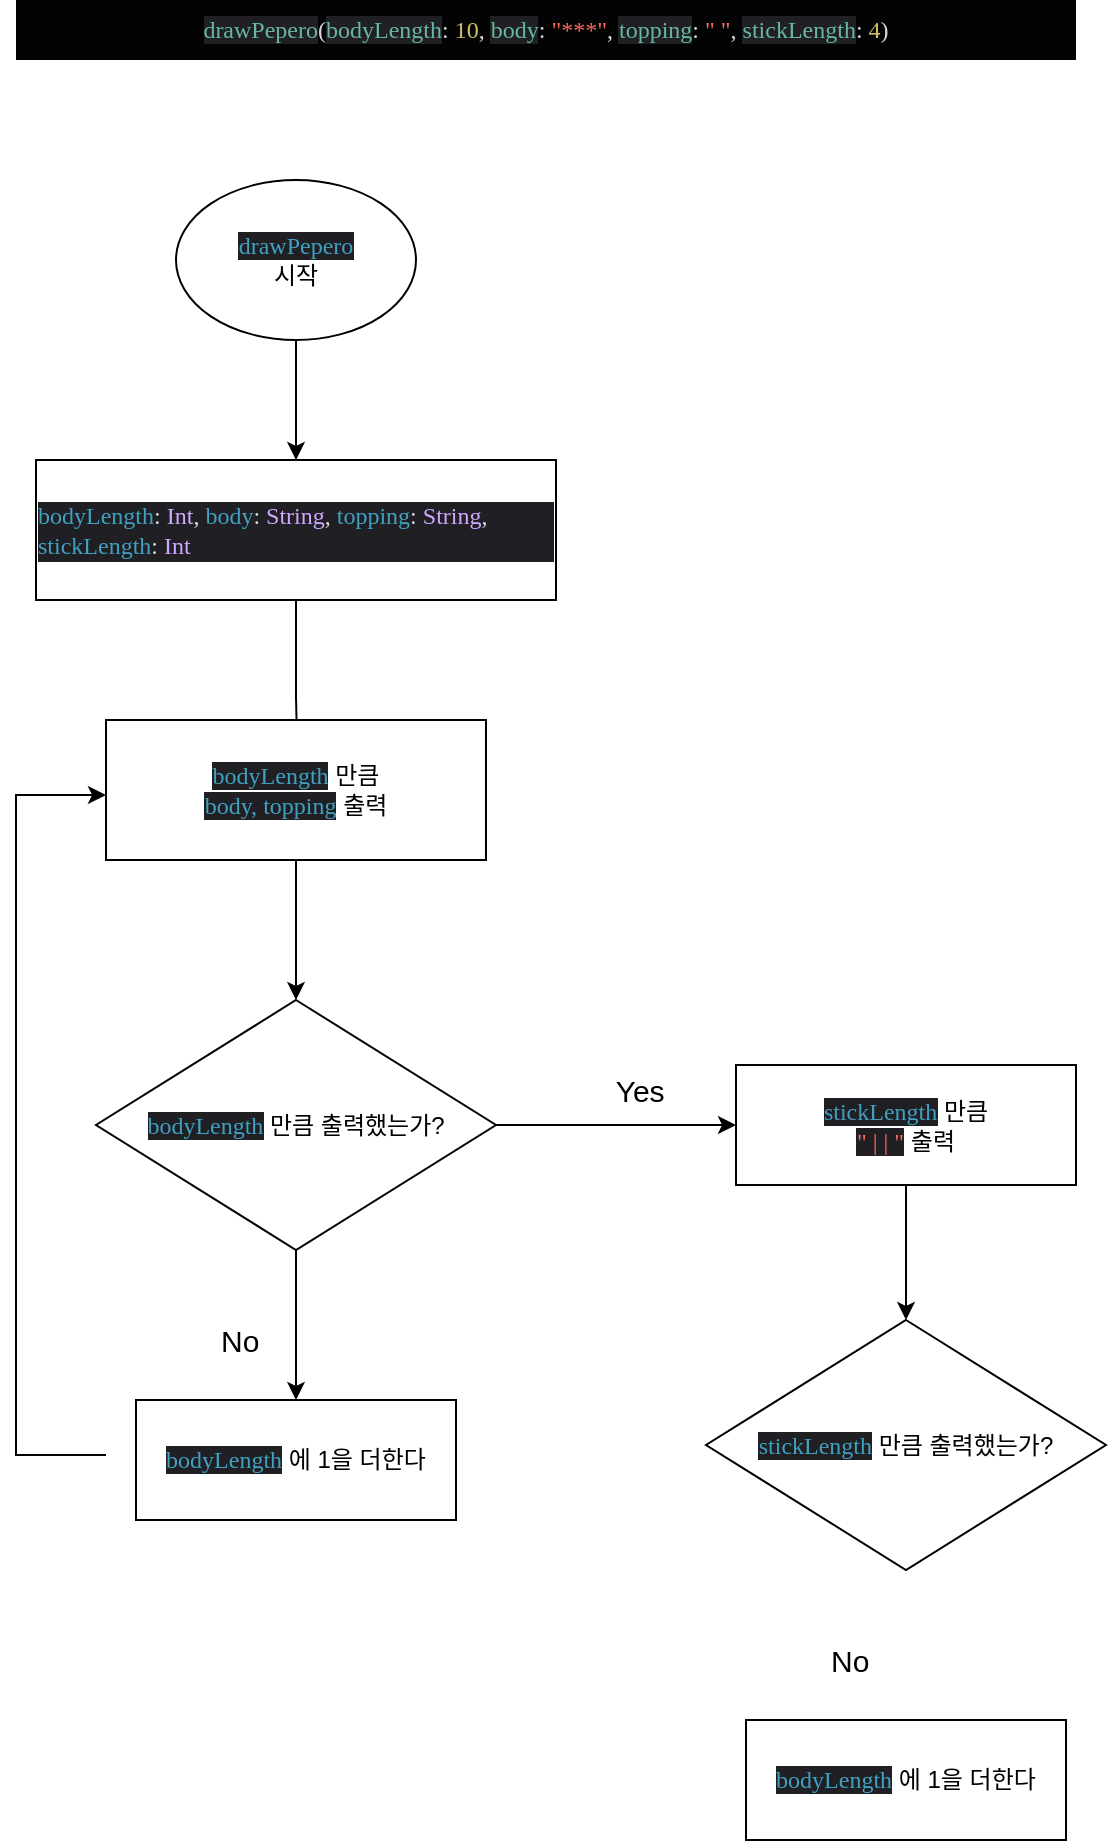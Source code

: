 <mxfile version="20.5.3" type="github"><diagram id="C5RBs43oDa-KdzZeNtuy" name="Page-1"><mxGraphModel dx="946" dy="519" grid="1" gridSize="10" guides="1" tooltips="1" connect="1" arrows="1" fold="1" page="1" pageScale="1" pageWidth="827" pageHeight="1169" math="0" shadow="0"><root><mxCell id="WIyWlLk6GJQsqaUBKTNV-0"/><mxCell id="WIyWlLk6GJQsqaUBKTNV-1" parent="WIyWlLk6GJQsqaUBKTNV-0"/><mxCell id="nQUfjWS5RG96CagxODJi-31" value="" style="edgeStyle=orthogonalEdgeStyle;rounded=0;orthogonalLoop=1;jettySize=auto;html=1;" edge="1" parent="WIyWlLk6GJQsqaUBKTNV-1" source="nQUfjWS5RG96CagxODJi-26" target="nQUfjWS5RG96CagxODJi-30"><mxGeometry relative="1" as="geometry"/></mxCell><mxCell id="nQUfjWS5RG96CagxODJi-26" value="&lt;span style=&quot;text-align: start;&quot;&gt;&lt;font face=&quot;Menlo&quot; color=&quot;#41a1c0&quot;&gt;&lt;span style=&quot;background-color: rgb(31, 31, 36);&quot;&gt;drawPepero&lt;br&gt;&lt;/span&gt;&lt;/font&gt;&lt;/span&gt;&lt;span style=&quot;background-color: initial;&quot;&gt;시작&lt;/span&gt;&lt;span style=&quot;text-align: start;&quot;&gt;&lt;font face=&quot;Menlo&quot; color=&quot;#41a1c0&quot;&gt;&lt;span style=&quot;background-color: rgb(31, 31, 36);&quot;&gt;&lt;br&gt;&lt;/span&gt;&lt;/font&gt;&lt;/span&gt;" style="ellipse;whiteSpace=wrap;html=1;" vertex="1" parent="WIyWlLk6GJQsqaUBKTNV-1"><mxGeometry x="120" y="130" width="120" height="80" as="geometry"/></mxCell><mxCell id="nQUfjWS5RG96CagxODJi-45" value="" style="edgeStyle=orthogonalEdgeStyle;rounded=0;orthogonalLoop=1;jettySize=auto;html=1;startArrow=none;" edge="1" parent="WIyWlLk6GJQsqaUBKTNV-1" target="nQUfjWS5RG96CagxODJi-44"><mxGeometry relative="1" as="geometry"><mxPoint x="180.04" y="390" as="sourcePoint"/></mxGeometry></mxCell><mxCell id="nQUfjWS5RG96CagxODJi-30" value="&lt;p style=&quot;margin: 0px; font-variant-numeric: normal; font-variant-east-asian: normal; font-stretch: normal; line-height: normal; font-family: Menlo; color: rgb(65, 161, 192); background-color: rgb(31, 31, 36); text-align: start;&quot; class=&quot;p1&quot;&gt;bodyLength&lt;span style=&quot;color: rgba(255, 255, 255, 0.85);&quot; class=&quot;s1&quot;&gt;: &lt;/span&gt;&lt;span style=&quot;color: rgb(208, 168, 255);&quot; class=&quot;s2&quot;&gt;Int&lt;/span&gt;&lt;span style=&quot;color: rgba(255, 255, 255, 0.85);&quot; class=&quot;s1&quot;&gt;, &lt;/span&gt;body&lt;span style=&quot;color: rgba(255, 255, 255, 0.85);&quot; class=&quot;s1&quot;&gt;: &lt;/span&gt;&lt;span style=&quot;color: rgb(208, 168, 255);&quot; class=&quot;s2&quot;&gt;String&lt;/span&gt;&lt;span style=&quot;color: rgba(255, 255, 255, 0.85);&quot; class=&quot;s1&quot;&gt;, &lt;/span&gt;topping&lt;span style=&quot;color: rgba(255, 255, 255, 0.85);&quot; class=&quot;s1&quot;&gt;: &lt;/span&gt;&lt;span style=&quot;color: rgb(208, 168, 255);&quot; class=&quot;s2&quot;&gt;String&lt;/span&gt;&lt;span style=&quot;color: rgba(255, 255, 255, 0.85);&quot; class=&quot;s1&quot;&gt;, &lt;/span&gt;stickLength&lt;span style=&quot;color: rgba(255, 255, 255, 0.85);&quot; class=&quot;s1&quot;&gt;: &lt;/span&gt;&lt;span style=&quot;color: rgb(208, 168, 255);&quot; class=&quot;s2&quot;&gt;Int&lt;/span&gt;&lt;/p&gt;" style="whiteSpace=wrap;html=1;" vertex="1" parent="WIyWlLk6GJQsqaUBKTNV-1"><mxGeometry x="50" y="270" width="260" height="70" as="geometry"/></mxCell><mxCell id="nQUfjWS5RG96CagxODJi-40" value="&lt;span style=&quot;color: rgb(103, 183, 164); font-family: Menlo; text-align: start; background-color: rgb(31, 31, 36);&quot;&gt;drawPepero&lt;/span&gt;&lt;span style=&quot;font-family: Menlo; text-align: start; color: rgba(255, 255, 255, 0.85);&quot; class=&quot;s1&quot;&gt;(&lt;/span&gt;&lt;span style=&quot;color: rgb(103, 183, 164); font-family: Menlo; text-align: start; background-color: rgb(31, 31, 36);&quot;&gt;bodyLength&lt;/span&gt;&lt;span style=&quot;font-family: Menlo; text-align: start; color: rgba(255, 255, 255, 0.85);&quot; class=&quot;s1&quot;&gt;:&amp;nbsp;&lt;/span&gt;&lt;span style=&quot;font-family: Menlo; text-align: start; color: rgb(208, 191, 105);&quot; class=&quot;s2&quot;&gt;10&lt;/span&gt;&lt;span style=&quot;font-family: Menlo; text-align: start; color: rgba(255, 255, 255, 0.85);&quot; class=&quot;s1&quot;&gt;,&amp;nbsp;&lt;/span&gt;&lt;span style=&quot;color: rgb(103, 183, 164); font-family: Menlo; text-align: start; background-color: rgb(31, 31, 36);&quot;&gt;body&lt;/span&gt;&lt;span style=&quot;font-family: Menlo; text-align: start; color: rgba(255, 255, 255, 0.85);&quot; class=&quot;s1&quot;&gt;:&amp;nbsp;&lt;/span&gt;&lt;span style=&quot;font-family: Menlo; text-align: start; color: rgb(252, 106, 93);&quot; class=&quot;s3&quot;&gt;&quot;***&quot;&lt;/span&gt;&lt;span style=&quot;font-family: Menlo; text-align: start; color: rgba(255, 255, 255, 0.85);&quot; class=&quot;s1&quot;&gt;,&amp;nbsp;&lt;/span&gt;&lt;span style=&quot;color: rgb(103, 183, 164); font-family: Menlo; text-align: start; background-color: rgb(31, 31, 36);&quot;&gt;topping&lt;/span&gt;&lt;span style=&quot;font-family: Menlo; text-align: start; color: rgba(255, 255, 255, 0.85);&quot; class=&quot;s1&quot;&gt;:&amp;nbsp;&lt;/span&gt;&lt;span style=&quot;font-family: Menlo; text-align: start; color: rgb(252, 106, 93);&quot; class=&quot;s3&quot;&gt;&quot; &quot;&lt;/span&gt;&lt;span style=&quot;font-family: Menlo; text-align: start; color: rgba(255, 255, 255, 0.85);&quot; class=&quot;s1&quot;&gt;,&amp;nbsp;&lt;/span&gt;&lt;span style=&quot;color: rgb(103, 183, 164); font-family: Menlo; text-align: start; background-color: rgb(31, 31, 36);&quot;&gt;stickLength&lt;/span&gt;&lt;span style=&quot;font-family: Menlo; text-align: start; color: rgba(255, 255, 255, 0.85);&quot; class=&quot;s1&quot;&gt;:&amp;nbsp;&lt;/span&gt;&lt;span style=&quot;font-family: Menlo; text-align: start; color: rgb(208, 191, 105);&quot; class=&quot;s2&quot;&gt;4&lt;/span&gt;&lt;span style=&quot;font-family: Menlo; text-align: start; color: rgba(255, 255, 255, 0.85);&quot; class=&quot;s1&quot;&gt;)&lt;/span&gt;" style="text;html=1;strokeColor=none;fillColor=#030303;align=center;verticalAlign=middle;whiteSpace=wrap;rounded=0;" vertex="1" parent="WIyWlLk6GJQsqaUBKTNV-1"><mxGeometry x="40" y="40" width="530" height="30" as="geometry"/></mxCell><mxCell id="nQUfjWS5RG96CagxODJi-49" value="" style="edgeStyle=orthogonalEdgeStyle;rounded=0;orthogonalLoop=1;jettySize=auto;html=1;" edge="1" parent="WIyWlLk6GJQsqaUBKTNV-1" source="nQUfjWS5RG96CagxODJi-44" target="nQUfjWS5RG96CagxODJi-48"><mxGeometry relative="1" as="geometry"/></mxCell><mxCell id="nQUfjWS5RG96CagxODJi-44" value="&lt;span style=&quot;color: rgb(65, 161, 192); font-family: Menlo; font-size: 12px; font-style: normal; font-variant-ligatures: normal; font-variant-caps: normal; font-weight: 400; letter-spacing: normal; orphans: 2; text-align: start; text-indent: 0px; text-transform: none; widows: 2; word-spacing: 0px; -webkit-text-stroke-width: 0px; background-color: rgb(31, 31, 36); text-decoration-thickness: initial; text-decoration-style: initial; text-decoration-color: initial; float: none; display: inline !important;&quot;&gt;bodyLength&lt;/span&gt;&lt;span style=&quot;font-size: 12px; font-style: normal; font-variant-ligatures: normal; font-variant-caps: normal; font-weight: 400; letter-spacing: normal; orphans: 2; text-align: start; text-indent: 0px; text-transform: none; widows: 2; word-spacing: 0px; -webkit-text-stroke-width: 0px; text-decoration-thickness: initial; text-decoration-style: initial; text-decoration-color: initial; float: none; display: inline !important;&quot;&gt;&lt;span style=&quot;text-align: center; background-color: initial;&quot;&gt;&amp;nbsp;만큼&lt;/span&gt;&lt;span style=&quot;background-color: rgb(31, 31, 36); font-family: Menlo; color: rgb(65, 161, 192);&quot;&gt;&lt;br&gt;body,&amp;nbsp;&lt;/span&gt;&lt;span style=&quot;color: rgb(65, 161, 192); font-family: Menlo; background-color: rgb(31, 31, 36);&quot;&gt;topping&lt;/span&gt;&lt;span style=&quot;text-align: center; background-color: initial;&quot;&gt;&amp;nbsp;출력&lt;/span&gt;&lt;br&gt;&lt;/span&gt;" style="whiteSpace=wrap;html=1;" vertex="1" parent="WIyWlLk6GJQsqaUBKTNV-1"><mxGeometry x="85" y="400" width="190" height="70" as="geometry"/></mxCell><mxCell id="nQUfjWS5RG96CagxODJi-53" value="" style="edgeStyle=orthogonalEdgeStyle;rounded=0;orthogonalLoop=1;jettySize=auto;html=1;" edge="1" parent="WIyWlLk6GJQsqaUBKTNV-1" source="nQUfjWS5RG96CagxODJi-48" target="nQUfjWS5RG96CagxODJi-52"><mxGeometry relative="1" as="geometry"/></mxCell><mxCell id="nQUfjWS5RG96CagxODJi-59" value="" style="edgeStyle=orthogonalEdgeStyle;rounded=0;orthogonalLoop=1;jettySize=auto;html=1;fontSize=15;" edge="1" parent="WIyWlLk6GJQsqaUBKTNV-1" source="nQUfjWS5RG96CagxODJi-48" target="nQUfjWS5RG96CagxODJi-58"><mxGeometry relative="1" as="geometry"/></mxCell><mxCell id="nQUfjWS5RG96CagxODJi-48" value="&lt;span style=&quot;color: rgb(65, 161, 192); font-family: Menlo; text-align: start; background-color: rgb(31, 31, 36);&quot;&gt;bodyLength&lt;/span&gt;&amp;nbsp;만큼 출력했는가?&lt;span style=&quot;color: rgb(65, 161, 192); font-family: Menlo; text-align: start; background-color: rgb(31, 31, 36);&quot;&gt;&lt;br&gt;&lt;/span&gt;" style="rhombus;whiteSpace=wrap;html=1;" vertex="1" parent="WIyWlLk6GJQsqaUBKTNV-1"><mxGeometry x="80" y="540" width="200" height="125" as="geometry"/></mxCell><mxCell id="nQUfjWS5RG96CagxODJi-52" value="&lt;span style=&quot;color: rgb(65, 161, 192); font-family: Menlo; text-align: start; background-color: rgb(31, 31, 36);&quot;&gt;bodyLength&lt;/span&gt;&amp;nbsp;에 1을 더한다" style="whiteSpace=wrap;html=1;" vertex="1" parent="WIyWlLk6GJQsqaUBKTNV-1"><mxGeometry x="100" y="740" width="160" height="60" as="geometry"/></mxCell><mxCell id="nQUfjWS5RG96CagxODJi-56" value="&lt;span style=&quot;font-size: 15px;&quot;&gt;&amp;nbsp;No&lt;/span&gt;" style="text;html=1;strokeColor=none;fillColor=none;align=center;verticalAlign=middle;whiteSpace=wrap;rounded=0;" vertex="1" parent="WIyWlLk6GJQsqaUBKTNV-1"><mxGeometry x="120" y="700" width="60" height="20" as="geometry"/></mxCell><mxCell id="nQUfjWS5RG96CagxODJi-75" style="edgeStyle=orthogonalEdgeStyle;rounded=0;orthogonalLoop=1;jettySize=auto;html=1;entryX=0.5;entryY=0;entryDx=0;entryDy=0;fontSize=15;" edge="1" parent="WIyWlLk6GJQsqaUBKTNV-1" source="nQUfjWS5RG96CagxODJi-58" target="nQUfjWS5RG96CagxODJi-72"><mxGeometry relative="1" as="geometry"/></mxCell><mxCell id="nQUfjWS5RG96CagxODJi-58" value="&lt;span style=&quot;color: rgb(65, 161, 192); font-family: Menlo; text-align: start; background-color: rgb(31, 31, 36);&quot;&gt;stickLength&lt;/span&gt;&lt;span style=&quot;text-align: start;&quot;&gt;&lt;span style=&quot;text-align: center; background-color: initial;&quot;&gt;&amp;nbsp;만큼&lt;/span&gt;&lt;span style=&quot;background-color: rgb(31, 31, 36); font-family: Menlo; color: rgb(65, 161, 192);&quot;&gt;&lt;br&gt;&lt;/span&gt;&lt;/span&gt;&lt;span style=&quot;background-color: rgb(31, 31, 36); color: rgb(252, 106, 93); font-family: Menlo; text-align: start;&quot;&gt;&quot; | | &quot;&lt;/span&gt;&amp;nbsp;출력&lt;span style=&quot;text-align: start;&quot;&gt;&lt;span style=&quot;background-color: rgb(31, 31, 36); font-family: Menlo; color: rgb(65, 161, 192);&quot;&gt;&lt;br&gt;&lt;/span&gt;&lt;/span&gt;" style="whiteSpace=wrap;html=1;" vertex="1" parent="WIyWlLk6GJQsqaUBKTNV-1"><mxGeometry x="400" y="572.5" width="170" height="60" as="geometry"/></mxCell><mxCell id="nQUfjWS5RG96CagxODJi-62" style="edgeStyle=orthogonalEdgeStyle;rounded=0;orthogonalLoop=1;jettySize=auto;html=1;fontSize=15;" edge="1" parent="WIyWlLk6GJQsqaUBKTNV-1"><mxGeometry relative="1" as="geometry"><mxPoint x="85" y="767.5" as="sourcePoint"/><mxPoint x="85" y="437.5" as="targetPoint"/><Array as="points"><mxPoint x="40" y="767"/><mxPoint x="40" y="437"/></Array></mxGeometry></mxCell><mxCell id="nQUfjWS5RG96CagxODJi-63" value="" style="edgeStyle=orthogonalEdgeStyle;rounded=0;orthogonalLoop=1;jettySize=auto;html=1;endArrow=none;" edge="1" parent="WIyWlLk6GJQsqaUBKTNV-1" source="nQUfjWS5RG96CagxODJi-30"><mxGeometry relative="1" as="geometry"><mxPoint x="180" y="340" as="sourcePoint"/><mxPoint x="180" y="390" as="targetPoint"/></mxGeometry></mxCell><mxCell id="nQUfjWS5RG96CagxODJi-65" value="&lt;span style=&quot;font-size: 15px;&quot;&gt;&amp;nbsp;Yes&lt;/span&gt;" style="text;html=1;strokeColor=none;fillColor=none;align=center;verticalAlign=middle;whiteSpace=wrap;rounded=0;" vertex="1" parent="WIyWlLk6GJQsqaUBKTNV-1"><mxGeometry x="320" y="572" width="60" height="25" as="geometry"/></mxCell><mxCell id="nQUfjWS5RG96CagxODJi-72" value="&lt;span style=&quot;color: rgb(65, 161, 192); font-family: Menlo; text-align: start; background-color: rgb(31, 31, 36);&quot;&gt;stickLength&lt;/span&gt;&amp;nbsp;만큼 출력했는가?&lt;span style=&quot;color: rgb(65, 161, 192); font-family: Menlo; text-align: start; background-color: rgb(31, 31, 36);&quot;&gt;&lt;br&gt;&lt;/span&gt;" style="rhombus;whiteSpace=wrap;html=1;" vertex="1" parent="WIyWlLk6GJQsqaUBKTNV-1"><mxGeometry x="385" y="700" width="200" height="125" as="geometry"/></mxCell><mxCell id="nQUfjWS5RG96CagxODJi-73" value="&lt;span style=&quot;color: rgb(65, 161, 192); font-family: Menlo; text-align: start; background-color: rgb(31, 31, 36);&quot;&gt;bodyLength&lt;/span&gt;&amp;nbsp;에 1을 더한다" style="whiteSpace=wrap;html=1;" vertex="1" parent="WIyWlLk6GJQsqaUBKTNV-1"><mxGeometry x="405" y="900" width="160" height="60" as="geometry"/></mxCell><mxCell id="nQUfjWS5RG96CagxODJi-74" value="&lt;span style=&quot;font-size: 15px;&quot;&gt;&amp;nbsp;No&lt;/span&gt;" style="text;html=1;strokeColor=none;fillColor=none;align=center;verticalAlign=middle;whiteSpace=wrap;rounded=0;" vertex="1" parent="WIyWlLk6GJQsqaUBKTNV-1"><mxGeometry x="425" y="860" width="60" height="20" as="geometry"/></mxCell></root></mxGraphModel></diagram></mxfile>